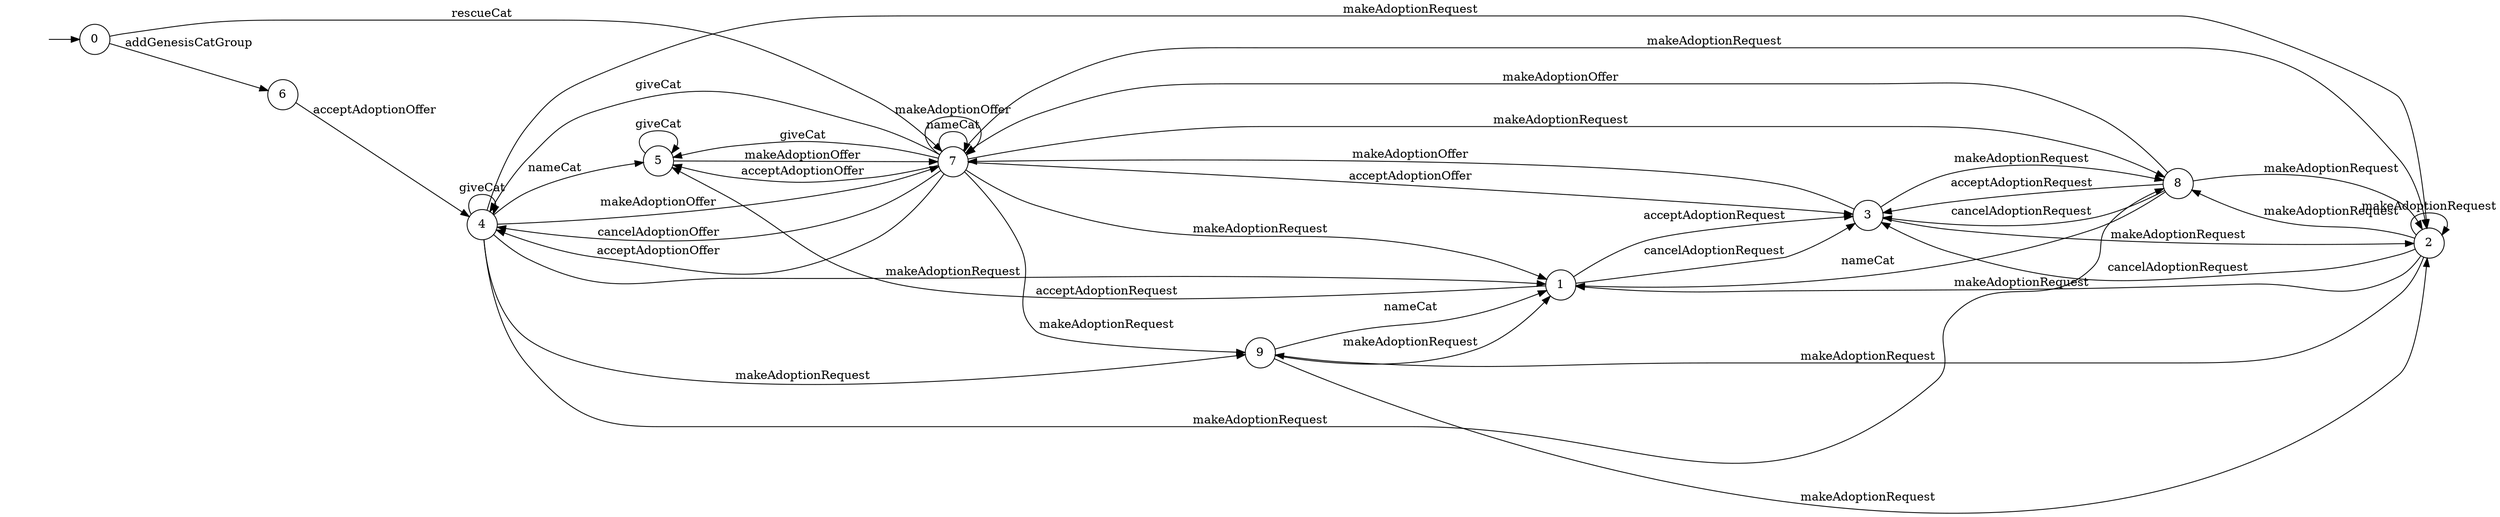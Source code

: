 digraph "Dapp-Automata-data/result/model-fix/0x60cd862c9c687a9de49aecdc3a99b74a4fc54ab6/MoonCatRescue/FSM-8" {
	graph [rankdir=LR]
	"" [label="" shape=plaintext]
	4 [label=4 shape=circle]
	5 [label=5 shape=circle]
	1 [label=1 shape=circle]
	0 [label=0 shape=circle]
	6 [label=6 shape=circle]
	3 [label=3 shape=circle]
	8 [label=8 shape=circle]
	2 [label=2 shape=circle]
	9 [label=9 shape=circle]
	7 [label=7 shape=circle]
	"" -> 0 [label=""]
	0 -> 7 [label=rescueCat]
	0 -> 6 [label=addGenesisCatGroup]
	6 -> 4 [label=acceptAdoptionOffer]
	5 -> 7 [label=makeAdoptionOffer]
	5 -> 5 [label=giveCat]
	9 -> 1 [label=nameCat]
	9 -> 2 [label=makeAdoptionRequest]
	9 -> 1 [label=makeAdoptionRequest]
	8 -> 1 [label=nameCat]
	8 -> 7 [label=makeAdoptionOffer]
	8 -> 2 [label=makeAdoptionRequest]
	8 -> 3 [label=acceptAdoptionRequest]
	8 -> 3 [label=cancelAdoptionRequest]
	2 -> 8 [label=makeAdoptionRequest]
	2 -> 2 [label=makeAdoptionRequest]
	2 -> 9 [label=makeAdoptionRequest]
	2 -> 1 [label=makeAdoptionRequest]
	2 -> 3 [label=cancelAdoptionRequest]
	1 -> 3 [label=acceptAdoptionRequest]
	1 -> 5 [label=acceptAdoptionRequest]
	1 -> 3 [label=cancelAdoptionRequest]
	4 -> 5 [label=nameCat]
	4 -> 7 [label=makeAdoptionOffer]
	4 -> 4 [label=giveCat]
	4 -> 8 [label=makeAdoptionRequest]
	4 -> 2 [label=makeAdoptionRequest]
	4 -> 9 [label=makeAdoptionRequest]
	4 -> 1 [label=makeAdoptionRequest]
	3 -> 7 [label=makeAdoptionOffer]
	3 -> 8 [label=makeAdoptionRequest]
	3 -> 2 [label=makeAdoptionRequest]
	7 -> 7 [label=nameCat]
	7 -> 7 [label=makeAdoptionOffer]
	7 -> 4 [label=cancelAdoptionOffer]
	7 -> 4 [label=acceptAdoptionOffer]
	7 -> 3 [label=acceptAdoptionOffer]
	7 -> 5 [label=acceptAdoptionOffer]
	7 -> 4 [label=giveCat]
	7 -> 5 [label=giveCat]
	7 -> 8 [label=makeAdoptionRequest]
	7 -> 2 [label=makeAdoptionRequest]
	7 -> 9 [label=makeAdoptionRequest]
	7 -> 1 [label=makeAdoptionRequest]
}
